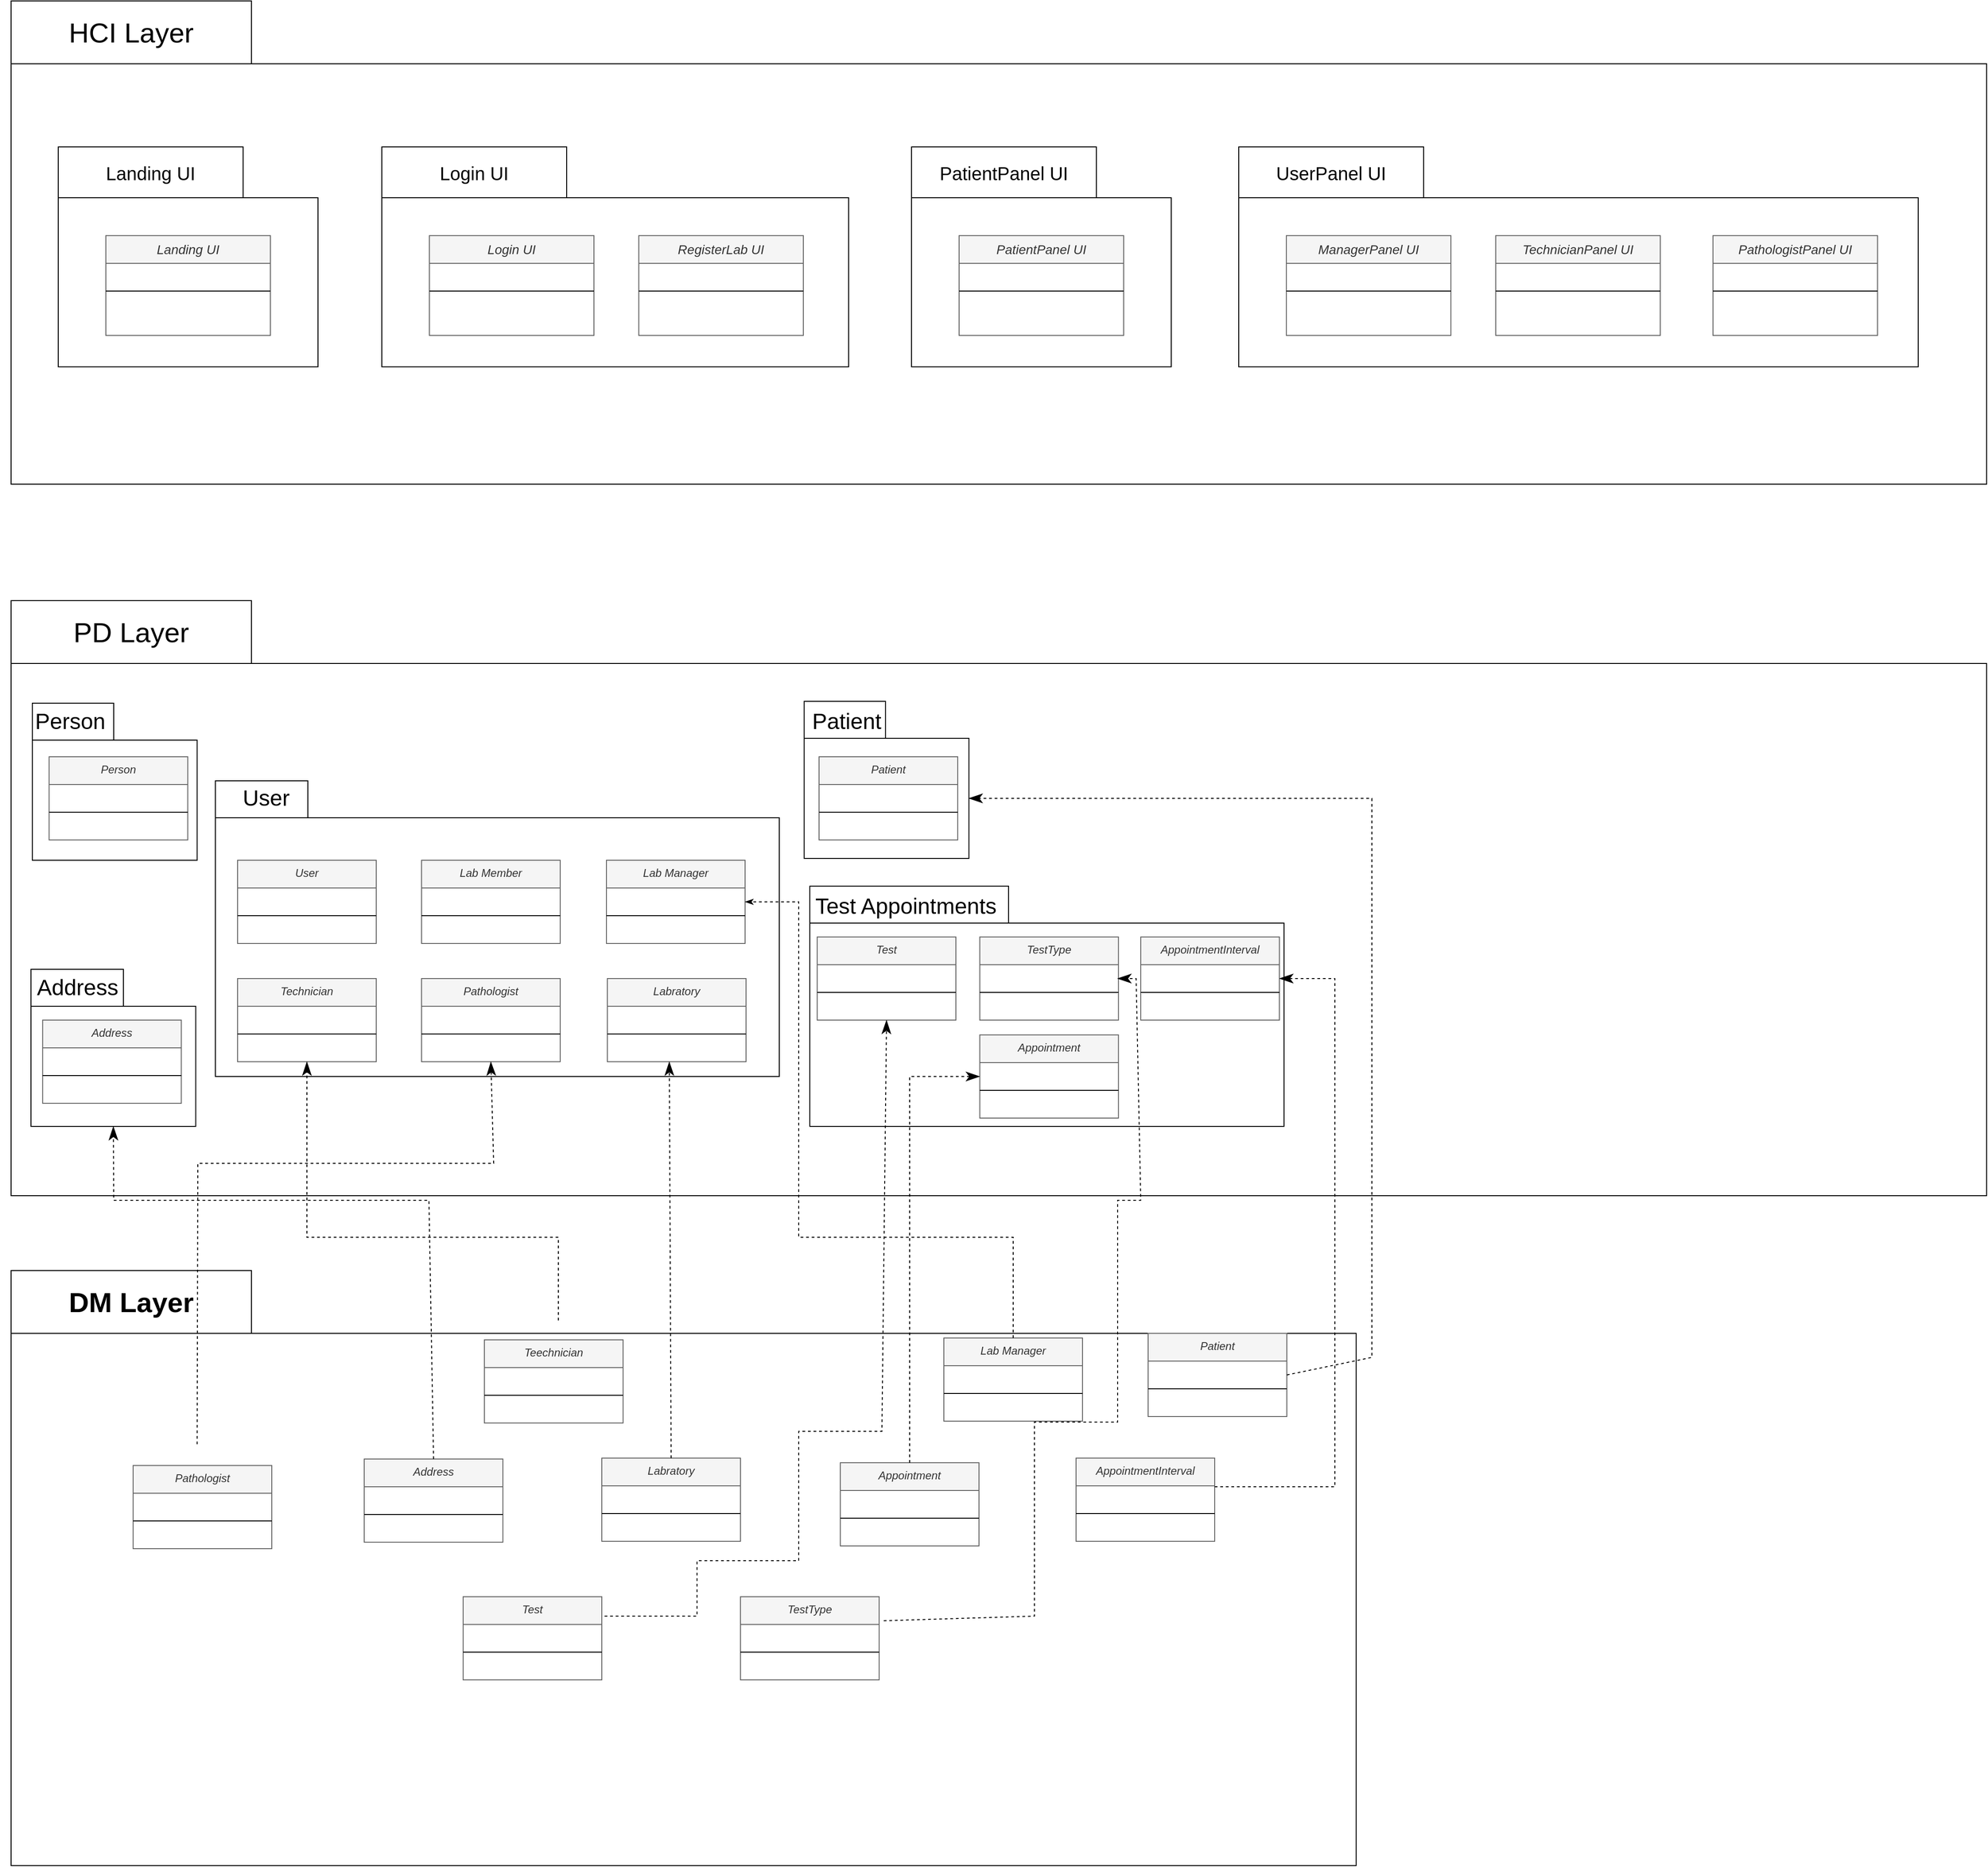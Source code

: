 <mxfile version="23.0.2" type="github">
  <diagram name="Page-1" id="wIH9s7T8dGh4hBO_BiHP">
    <mxGraphModel dx="2628" dy="1662" grid="0" gridSize="10" guides="1" tooltips="1" connect="1" arrows="1" fold="1" page="1" pageScale="1" pageWidth="2400" pageHeight="2200" math="0" shadow="0">
      <root>
        <mxCell id="0" />
        <mxCell id="1" parent="0" />
        <mxCell id="MHrxUZ-h8h2R6Ow2J2WO-4" value="&lt;font style=&quot;font-size: 30px;&quot;&gt;DM Layer&lt;/font&gt;" style="shape=folder;fontStyle=1;tabWidth=260;tabHeight=68;tabPosition=left;html=1;boundedLbl=1;labelInHeader=1;container=1;collapsible=0;recursiveResize=0;whiteSpace=wrap;" vertex="1" parent="1">
          <mxGeometry x="123" y="1447" width="1455" height="644" as="geometry" />
        </mxCell>
        <mxCell id="MHrxUZ-h8h2R6Ow2J2WO-3" value="&lt;font style=&quot;font-size: 30px; font-weight: normal;&quot;&gt;PD Layer&lt;/font&gt;" style="shape=folder;fontStyle=1;tabWidth=260;tabHeight=68;tabPosition=left;html=1;boundedLbl=1;labelInHeader=1;container=1;collapsible=0;recursiveResize=0;whiteSpace=wrap;" vertex="1" parent="1">
          <mxGeometry x="123" y="722" width="2137" height="644" as="geometry" />
        </mxCell>
        <mxCell id="2YeHAk7Tlapeh5h1iNWm-15" value="Teechnician" style="swimlane;fontStyle=2;align=center;verticalAlign=top;childLayout=stackLayout;horizontal=1;startSize=30;horizontalStack=0;resizeParent=1;resizeLast=0;collapsible=1;marginBottom=0;rounded=0;shadow=0;strokeWidth=1;fillColor=#f5f5f5;fontColor=#333333;strokeColor=#666666;" parent="1" vertex="1">
          <mxGeometry x="635" y="1522" width="150" height="90" as="geometry">
            <mxRectangle x="230" y="140" width="160" height="26" as="alternateBounds" />
          </mxGeometry>
        </mxCell>
        <mxCell id="2YeHAk7Tlapeh5h1iNWm-16" value="" style="line;html=1;strokeWidth=1;align=left;verticalAlign=middle;spacingTop=-1;spacingLeft=3;spacingRight=3;rotatable=0;labelPosition=right;points=[];portConstraint=eastwest;" parent="2YeHAk7Tlapeh5h1iNWm-15" vertex="1">
          <mxGeometry y="30" width="150" height="60" as="geometry" />
        </mxCell>
        <mxCell id="2YeHAk7Tlapeh5h1iNWm-19" value="Lab Manager" style="swimlane;fontStyle=2;align=center;verticalAlign=top;childLayout=stackLayout;horizontal=1;startSize=30;horizontalStack=0;resizeParent=1;resizeLast=0;collapsible=1;marginBottom=0;rounded=0;shadow=0;strokeWidth=1;fillColor=#f5f5f5;fontColor=#333333;strokeColor=#666666;" parent="1" vertex="1">
          <mxGeometry x="1132" y="1520" width="150" height="90" as="geometry">
            <mxRectangle x="230" y="140" width="160" height="26" as="alternateBounds" />
          </mxGeometry>
        </mxCell>
        <mxCell id="2YeHAk7Tlapeh5h1iNWm-20" value="" style="line;html=1;strokeWidth=1;align=left;verticalAlign=middle;spacingTop=-1;spacingLeft=3;spacingRight=3;rotatable=0;labelPosition=right;points=[];portConstraint=eastwest;" parent="2YeHAk7Tlapeh5h1iNWm-19" vertex="1">
          <mxGeometry y="30" width="150" height="60" as="geometry" />
        </mxCell>
        <mxCell id="2YeHAk7Tlapeh5h1iNWm-21" value="Patient" style="swimlane;fontStyle=2;align=center;verticalAlign=top;childLayout=stackLayout;horizontal=1;startSize=30;horizontalStack=0;resizeParent=1;resizeLast=0;collapsible=1;marginBottom=0;rounded=0;shadow=0;strokeWidth=1;fillColor=#f5f5f5;fontColor=#333333;strokeColor=#666666;" parent="1" vertex="1">
          <mxGeometry x="1353" y="1515" width="150" height="90" as="geometry">
            <mxRectangle x="230" y="140" width="160" height="26" as="alternateBounds" />
          </mxGeometry>
        </mxCell>
        <mxCell id="2YeHAk7Tlapeh5h1iNWm-22" value="" style="line;html=1;strokeWidth=1;align=left;verticalAlign=middle;spacingTop=-1;spacingLeft=3;spacingRight=3;rotatable=0;labelPosition=right;points=[];portConstraint=eastwest;" parent="2YeHAk7Tlapeh5h1iNWm-21" vertex="1">
          <mxGeometry y="30" width="150" height="60" as="geometry" />
        </mxCell>
        <mxCell id="2YeHAk7Tlapeh5h1iNWm-23" value="Pathologist" style="swimlane;fontStyle=2;align=center;verticalAlign=top;childLayout=stackLayout;horizontal=1;startSize=30;horizontalStack=0;resizeParent=1;resizeLast=0;collapsible=1;marginBottom=0;rounded=0;shadow=0;strokeWidth=1;fillColor=#f5f5f5;fontColor=#333333;strokeColor=#666666;" parent="1" vertex="1">
          <mxGeometry x="255" y="1658" width="150" height="90" as="geometry">
            <mxRectangle x="230" y="140" width="160" height="26" as="alternateBounds" />
          </mxGeometry>
        </mxCell>
        <mxCell id="2YeHAk7Tlapeh5h1iNWm-24" value="" style="line;html=1;strokeWidth=1;align=left;verticalAlign=middle;spacingTop=-1;spacingLeft=3;spacingRight=3;rotatable=0;labelPosition=right;points=[];portConstraint=eastwest;" parent="2YeHAk7Tlapeh5h1iNWm-23" vertex="1">
          <mxGeometry y="30" width="150" height="60" as="geometry" />
        </mxCell>
        <mxCell id="2YeHAk7Tlapeh5h1iNWm-25" value="Address" style="swimlane;fontStyle=2;align=center;verticalAlign=top;childLayout=stackLayout;horizontal=1;startSize=30;horizontalStack=0;resizeParent=1;resizeLast=0;collapsible=1;marginBottom=0;rounded=0;shadow=0;strokeWidth=1;fillColor=#f5f5f5;fontColor=#333333;strokeColor=#666666;" parent="1" vertex="1">
          <mxGeometry x="505" y="1651" width="150" height="90" as="geometry">
            <mxRectangle x="230" y="140" width="160" height="26" as="alternateBounds" />
          </mxGeometry>
        </mxCell>
        <mxCell id="2YeHAk7Tlapeh5h1iNWm-26" value="" style="line;html=1;strokeWidth=1;align=left;verticalAlign=middle;spacingTop=-1;spacingLeft=3;spacingRight=3;rotatable=0;labelPosition=right;points=[];portConstraint=eastwest;" parent="2YeHAk7Tlapeh5h1iNWm-25" vertex="1">
          <mxGeometry y="30" width="150" height="60" as="geometry" />
        </mxCell>
        <mxCell id="2YeHAk7Tlapeh5h1iNWm-29" value="Labratory" style="swimlane;fontStyle=2;align=center;verticalAlign=top;childLayout=stackLayout;horizontal=1;startSize=30;horizontalStack=0;resizeParent=1;resizeLast=0;collapsible=1;marginBottom=0;rounded=0;shadow=0;strokeWidth=1;fillColor=#f5f5f5;fontColor=#333333;strokeColor=#666666;" parent="1" vertex="1">
          <mxGeometry x="762" y="1650" width="150" height="90" as="geometry">
            <mxRectangle x="230" y="140" width="160" height="26" as="alternateBounds" />
          </mxGeometry>
        </mxCell>
        <mxCell id="2YeHAk7Tlapeh5h1iNWm-30" value="" style="line;html=1;strokeWidth=1;align=left;verticalAlign=middle;spacingTop=-1;spacingLeft=3;spacingRight=3;rotatable=0;labelPosition=right;points=[];portConstraint=eastwest;" parent="2YeHAk7Tlapeh5h1iNWm-29" vertex="1">
          <mxGeometry y="30" width="150" height="60" as="geometry" />
        </mxCell>
        <mxCell id="2YeHAk7Tlapeh5h1iNWm-31" value="Appointment" style="swimlane;fontStyle=2;align=center;verticalAlign=top;childLayout=stackLayout;horizontal=1;startSize=30;horizontalStack=0;resizeParent=1;resizeLast=0;collapsible=1;marginBottom=0;rounded=0;shadow=0;strokeWidth=1;fillColor=#f5f5f5;fontColor=#333333;strokeColor=#666666;" parent="1" vertex="1">
          <mxGeometry x="1020" y="1655" width="150" height="90" as="geometry">
            <mxRectangle x="230" y="140" width="160" height="26" as="alternateBounds" />
          </mxGeometry>
        </mxCell>
        <mxCell id="2YeHAk7Tlapeh5h1iNWm-32" value="" style="line;html=1;strokeWidth=1;align=left;verticalAlign=middle;spacingTop=-1;spacingLeft=3;spacingRight=3;rotatable=0;labelPosition=right;points=[];portConstraint=eastwest;" parent="2YeHAk7Tlapeh5h1iNWm-31" vertex="1">
          <mxGeometry y="30" width="150" height="60" as="geometry" />
        </mxCell>
        <mxCell id="2YeHAk7Tlapeh5h1iNWm-35" value="Test" style="swimlane;fontStyle=2;align=center;verticalAlign=top;childLayout=stackLayout;horizontal=1;startSize=30;horizontalStack=0;resizeParent=1;resizeLast=0;collapsible=1;marginBottom=0;rounded=0;shadow=0;strokeWidth=1;fillColor=#f5f5f5;fontColor=#333333;strokeColor=#666666;" parent="1" vertex="1">
          <mxGeometry x="612" y="1800" width="150" height="90" as="geometry">
            <mxRectangle x="230" y="140" width="160" height="26" as="alternateBounds" />
          </mxGeometry>
        </mxCell>
        <mxCell id="2YeHAk7Tlapeh5h1iNWm-36" value="" style="line;html=1;strokeWidth=1;align=left;verticalAlign=middle;spacingTop=-1;spacingLeft=3;spacingRight=3;rotatable=0;labelPosition=right;points=[];portConstraint=eastwest;" parent="2YeHAk7Tlapeh5h1iNWm-35" vertex="1">
          <mxGeometry y="30" width="150" height="60" as="geometry" />
        </mxCell>
        <mxCell id="2YeHAk7Tlapeh5h1iNWm-37" value="TestType" style="swimlane;fontStyle=2;align=center;verticalAlign=top;childLayout=stackLayout;horizontal=1;startSize=30;horizontalStack=0;resizeParent=1;resizeLast=0;collapsible=1;marginBottom=0;rounded=0;shadow=0;strokeWidth=1;fillColor=#f5f5f5;fontColor=#333333;strokeColor=#666666;" parent="1" vertex="1">
          <mxGeometry x="912" y="1800" width="150" height="90" as="geometry">
            <mxRectangle x="230" y="140" width="160" height="26" as="alternateBounds" />
          </mxGeometry>
        </mxCell>
        <mxCell id="2YeHAk7Tlapeh5h1iNWm-38" value="" style="line;html=1;strokeWidth=1;align=left;verticalAlign=middle;spacingTop=-1;spacingLeft=3;spacingRight=3;rotatable=0;labelPosition=right;points=[];portConstraint=eastwest;" parent="2YeHAk7Tlapeh5h1iNWm-37" vertex="1">
          <mxGeometry y="30" width="150" height="60" as="geometry" />
        </mxCell>
        <mxCell id="2YeHAk7Tlapeh5h1iNWm-41" value="AppointmentInterval" style="swimlane;fontStyle=2;align=center;verticalAlign=top;childLayout=stackLayout;horizontal=1;startSize=30;horizontalStack=0;resizeParent=1;resizeLast=0;collapsible=1;marginBottom=0;rounded=0;shadow=0;strokeWidth=1;fillColor=#f5f5f5;fontColor=#333333;strokeColor=#666666;" parent="1" vertex="1">
          <mxGeometry x="1275" y="1650" width="150" height="90" as="geometry">
            <mxRectangle x="230" y="140" width="160" height="26" as="alternateBounds" />
          </mxGeometry>
        </mxCell>
        <mxCell id="2YeHAk7Tlapeh5h1iNWm-42" value="" style="line;html=1;strokeWidth=1;align=left;verticalAlign=middle;spacingTop=-1;spacingLeft=3;spacingRight=3;rotatable=0;labelPosition=right;points=[];portConstraint=eastwest;" parent="2YeHAk7Tlapeh5h1iNWm-41" vertex="1">
          <mxGeometry y="30" width="150" height="60" as="geometry" />
        </mxCell>
        <mxCell id="2YeHAk7Tlapeh5h1iNWm-101" value="" style="shape=folder;fontStyle=1;spacingTop=10;tabWidth=88;tabHeight=40;tabPosition=left;html=1;whiteSpace=wrap;hachureGap=4;fontFamily=Helvetica;fontSize=20;" parent="1" vertex="1">
          <mxGeometry x="146" y="833" width="178.25" height="170" as="geometry" />
        </mxCell>
        <mxCell id="2YeHAk7Tlapeh5h1iNWm-102" value="&lt;font style=&quot;font-size: 24px;&quot;&gt;Person&lt;/font&gt;" style="text;html=1;strokeColor=none;fillColor=none;align=center;verticalAlign=middle;whiteSpace=wrap;rounded=0;" parent="1" vertex="1">
          <mxGeometry x="111" y="833" width="152" height="40" as="geometry" />
        </mxCell>
        <mxCell id="2YeHAk7Tlapeh5h1iNWm-103" value="Person" style="swimlane;fontStyle=2;align=center;verticalAlign=top;childLayout=stackLayout;horizontal=1;startSize=30;horizontalStack=0;resizeParent=1;resizeLast=0;collapsible=1;marginBottom=0;rounded=0;shadow=0;strokeWidth=1;fillColor=#f5f5f5;fontColor=#333333;strokeColor=#666666;" parent="1" vertex="1">
          <mxGeometry x="164.12" y="891" width="150" height="90" as="geometry">
            <mxRectangle x="230" y="140" width="160" height="26" as="alternateBounds" />
          </mxGeometry>
        </mxCell>
        <mxCell id="2YeHAk7Tlapeh5h1iNWm-104" value="" style="line;html=1;strokeWidth=1;align=left;verticalAlign=middle;spacingTop=-1;spacingLeft=3;spacingRight=3;rotatable=0;labelPosition=right;points=[];portConstraint=eastwest;" parent="2YeHAk7Tlapeh5h1iNWm-103" vertex="1">
          <mxGeometry y="30" width="150" height="60" as="geometry" />
        </mxCell>
        <mxCell id="2YeHAk7Tlapeh5h1iNWm-112" value="" style="shape=folder;fontStyle=1;spacingTop=10;tabWidth=100;tabHeight=40;tabPosition=left;html=1;whiteSpace=wrap;hachureGap=4;fontFamily=Helvetica;fontSize=20;" parent="1" vertex="1">
          <mxGeometry x="144.5" y="1121" width="178.25" height="170" as="geometry" />
        </mxCell>
        <mxCell id="2YeHAk7Tlapeh5h1iNWm-113" value="&lt;font style=&quot;font-size: 24px;&quot;&gt;Address&lt;/font&gt;" style="text;html=1;strokeColor=none;fillColor=none;align=center;verticalAlign=middle;whiteSpace=wrap;rounded=0;" parent="1" vertex="1">
          <mxGeometry x="119" y="1121" width="152" height="40" as="geometry" />
        </mxCell>
        <mxCell id="2YeHAk7Tlapeh5h1iNWm-114" value="Address" style="swimlane;fontStyle=2;align=center;verticalAlign=top;childLayout=stackLayout;horizontal=1;startSize=30;horizontalStack=0;resizeParent=1;resizeLast=0;collapsible=1;marginBottom=0;rounded=0;shadow=0;strokeWidth=1;fillColor=#f5f5f5;fontColor=#333333;strokeColor=#666666;" parent="1" vertex="1">
          <mxGeometry x="157.13" y="1176" width="150" height="90" as="geometry">
            <mxRectangle x="230" y="140" width="160" height="26" as="alternateBounds" />
          </mxGeometry>
        </mxCell>
        <mxCell id="2YeHAk7Tlapeh5h1iNWm-115" value="" style="line;html=1;strokeWidth=1;align=left;verticalAlign=middle;spacingTop=-1;spacingLeft=3;spacingRight=3;rotatable=0;labelPosition=right;points=[];portConstraint=eastwest;" parent="2YeHAk7Tlapeh5h1iNWm-114" vertex="1">
          <mxGeometry y="30" width="150" height="60" as="geometry" />
        </mxCell>
        <mxCell id="2YeHAk7Tlapeh5h1iNWm-116" value="" style="shape=folder;fontStyle=1;spacingTop=10;tabWidth=100;tabHeight=40;tabPosition=left;html=1;whiteSpace=wrap;hachureGap=4;fontFamily=Helvetica;fontSize=20;" parent="1" vertex="1">
          <mxGeometry x="344" y="917" width="610" height="320" as="geometry" />
        </mxCell>
        <mxCell id="2YeHAk7Tlapeh5h1iNWm-117" value="User" style="swimlane;fontStyle=2;align=center;verticalAlign=top;childLayout=stackLayout;horizontal=1;startSize=30;horizontalStack=0;resizeParent=1;resizeLast=0;collapsible=1;marginBottom=0;rounded=0;shadow=0;strokeWidth=1;fillColor=#f5f5f5;fontColor=#333333;strokeColor=#666666;" parent="1" vertex="1">
          <mxGeometry x="368" y="1003" width="150" height="90" as="geometry">
            <mxRectangle x="230" y="140" width="160" height="26" as="alternateBounds" />
          </mxGeometry>
        </mxCell>
        <mxCell id="2YeHAk7Tlapeh5h1iNWm-118" value="" style="line;html=1;strokeWidth=1;align=left;verticalAlign=middle;spacingTop=-1;spacingLeft=3;spacingRight=3;rotatable=0;labelPosition=right;points=[];portConstraint=eastwest;" parent="2YeHAk7Tlapeh5h1iNWm-117" vertex="1">
          <mxGeometry y="30" width="150" height="60" as="geometry" />
        </mxCell>
        <mxCell id="2YeHAk7Tlapeh5h1iNWm-119" value="Lab Member" style="swimlane;fontStyle=2;align=center;verticalAlign=top;childLayout=stackLayout;horizontal=1;startSize=30;horizontalStack=0;resizeParent=1;resizeLast=0;collapsible=1;marginBottom=0;rounded=0;shadow=0;strokeWidth=1;fillColor=#f5f5f5;fontColor=#333333;strokeColor=#666666;" parent="1" vertex="1">
          <mxGeometry x="567" y="1003" width="150" height="90" as="geometry">
            <mxRectangle x="230" y="140" width="160" height="26" as="alternateBounds" />
          </mxGeometry>
        </mxCell>
        <mxCell id="2YeHAk7Tlapeh5h1iNWm-120" value="" style="line;html=1;strokeWidth=1;align=left;verticalAlign=middle;spacingTop=-1;spacingLeft=3;spacingRight=3;rotatable=0;labelPosition=right;points=[];portConstraint=eastwest;" parent="2YeHAk7Tlapeh5h1iNWm-119" vertex="1">
          <mxGeometry y="30" width="150" height="60" as="geometry" />
        </mxCell>
        <mxCell id="2YeHAk7Tlapeh5h1iNWm-121" value="Lab Manager" style="swimlane;fontStyle=2;align=center;verticalAlign=top;childLayout=stackLayout;horizontal=1;startSize=30;horizontalStack=0;resizeParent=1;resizeLast=0;collapsible=1;marginBottom=0;rounded=0;shadow=0;strokeWidth=1;fillColor=#f5f5f5;fontColor=#333333;strokeColor=#666666;" parent="1" vertex="1">
          <mxGeometry x="767" y="1003" width="150" height="90" as="geometry">
            <mxRectangle x="230" y="140" width="160" height="26" as="alternateBounds" />
          </mxGeometry>
        </mxCell>
        <mxCell id="2YeHAk7Tlapeh5h1iNWm-122" value="" style="line;html=1;strokeWidth=1;align=left;verticalAlign=middle;spacingTop=-1;spacingLeft=3;spacingRight=3;rotatable=0;labelPosition=right;points=[];portConstraint=eastwest;" parent="2YeHAk7Tlapeh5h1iNWm-121" vertex="1">
          <mxGeometry y="30" width="150" height="60" as="geometry" />
        </mxCell>
        <mxCell id="2YeHAk7Tlapeh5h1iNWm-123" value="Technician" style="swimlane;fontStyle=2;align=center;verticalAlign=top;childLayout=stackLayout;horizontal=1;startSize=30;horizontalStack=0;resizeParent=1;resizeLast=0;collapsible=1;marginBottom=0;rounded=0;shadow=0;strokeWidth=1;fillColor=#f5f5f5;fontColor=#333333;strokeColor=#666666;" parent="1" vertex="1">
          <mxGeometry x="368" y="1131" width="150" height="90" as="geometry">
            <mxRectangle x="230" y="140" width="160" height="26" as="alternateBounds" />
          </mxGeometry>
        </mxCell>
        <mxCell id="2YeHAk7Tlapeh5h1iNWm-124" value="" style="line;html=1;strokeWidth=1;align=left;verticalAlign=middle;spacingTop=-1;spacingLeft=3;spacingRight=3;rotatable=0;labelPosition=right;points=[];portConstraint=eastwest;" parent="2YeHAk7Tlapeh5h1iNWm-123" vertex="1">
          <mxGeometry y="30" width="150" height="60" as="geometry" />
        </mxCell>
        <mxCell id="2YeHAk7Tlapeh5h1iNWm-125" value="Pathologist" style="swimlane;fontStyle=2;align=center;verticalAlign=top;childLayout=stackLayout;horizontal=1;startSize=30;horizontalStack=0;resizeParent=1;resizeLast=0;collapsible=1;marginBottom=0;rounded=0;shadow=0;strokeWidth=1;fillColor=#f5f5f5;fontColor=#333333;strokeColor=#666666;" parent="1" vertex="1">
          <mxGeometry x="567" y="1131" width="150" height="90" as="geometry">
            <mxRectangle x="230" y="140" width="160" height="26" as="alternateBounds" />
          </mxGeometry>
        </mxCell>
        <mxCell id="2YeHAk7Tlapeh5h1iNWm-126" value="" style="line;html=1;strokeWidth=1;align=left;verticalAlign=middle;spacingTop=-1;spacingLeft=3;spacingRight=3;rotatable=0;labelPosition=right;points=[];portConstraint=eastwest;" parent="2YeHAk7Tlapeh5h1iNWm-125" vertex="1">
          <mxGeometry y="30" width="150" height="60" as="geometry" />
        </mxCell>
        <mxCell id="2YeHAk7Tlapeh5h1iNWm-127" value="Labratory" style="swimlane;fontStyle=2;align=center;verticalAlign=top;childLayout=stackLayout;horizontal=1;startSize=30;horizontalStack=0;resizeParent=1;resizeLast=0;collapsible=1;marginBottom=0;rounded=0;shadow=0;strokeWidth=1;fillColor=#f5f5f5;fontColor=#333333;strokeColor=#666666;" parent="1" vertex="1">
          <mxGeometry x="768" y="1131" width="150" height="90" as="geometry">
            <mxRectangle x="230" y="140" width="160" height="26" as="alternateBounds" />
          </mxGeometry>
        </mxCell>
        <mxCell id="2YeHAk7Tlapeh5h1iNWm-128" value="" style="line;html=1;strokeWidth=1;align=left;verticalAlign=middle;spacingTop=-1;spacingLeft=3;spacingRight=3;rotatable=0;labelPosition=right;points=[];portConstraint=eastwest;" parent="2YeHAk7Tlapeh5h1iNWm-127" vertex="1">
          <mxGeometry y="30" width="150" height="60" as="geometry" />
        </mxCell>
        <mxCell id="2YeHAk7Tlapeh5h1iNWm-129" value="&lt;font style=&quot;font-size: 24px;&quot;&gt;User&lt;/font&gt;" style="text;html=1;strokeColor=none;fillColor=none;align=center;verticalAlign=middle;whiteSpace=wrap;rounded=0;" parent="1" vertex="1">
          <mxGeometry x="322.75" y="916" width="152" height="40" as="geometry" />
        </mxCell>
        <mxCell id="2YeHAk7Tlapeh5h1iNWm-131" value="" style="shape=folder;fontStyle=1;spacingTop=10;tabWidth=88;tabHeight=40;tabPosition=left;html=1;whiteSpace=wrap;hachureGap=4;fontFamily=Helvetica;fontSize=20;" parent="1" vertex="1">
          <mxGeometry x="980.88" y="831" width="178.25" height="170" as="geometry" />
        </mxCell>
        <mxCell id="2YeHAk7Tlapeh5h1iNWm-132" value="Patient" style="swimlane;fontStyle=2;align=center;verticalAlign=top;childLayout=stackLayout;horizontal=1;startSize=30;horizontalStack=0;resizeParent=1;resizeLast=0;collapsible=1;marginBottom=0;rounded=0;shadow=0;strokeWidth=1;fillColor=#f5f5f5;fontColor=#333333;strokeColor=#666666;" parent="1" vertex="1">
          <mxGeometry x="997.01" y="891" width="150" height="90" as="geometry">
            <mxRectangle x="230" y="140" width="160" height="26" as="alternateBounds" />
          </mxGeometry>
        </mxCell>
        <mxCell id="2YeHAk7Tlapeh5h1iNWm-133" value="" style="line;html=1;strokeWidth=1;align=left;verticalAlign=middle;spacingTop=-1;spacingLeft=3;spacingRight=3;rotatable=0;labelPosition=right;points=[];portConstraint=eastwest;" parent="2YeHAk7Tlapeh5h1iNWm-132" vertex="1">
          <mxGeometry y="30" width="150" height="60" as="geometry" />
        </mxCell>
        <mxCell id="2YeHAk7Tlapeh5h1iNWm-134" value="&lt;font style=&quot;font-size: 24px;&quot;&gt;Patient&lt;/font&gt;" style="text;html=1;strokeColor=none;fillColor=none;align=center;verticalAlign=middle;whiteSpace=wrap;rounded=0;" parent="1" vertex="1">
          <mxGeometry x="951" y="833" width="152" height="40" as="geometry" />
        </mxCell>
        <mxCell id="2YeHAk7Tlapeh5h1iNWm-135" value="" style="shape=folder;fontStyle=1;spacingTop=10;tabWidth=215;tabHeight=40;tabPosition=left;html=1;whiteSpace=wrap;hachureGap=4;fontFamily=Helvetica;fontSize=20;" parent="1" vertex="1">
          <mxGeometry x="987" y="1031" width="513" height="260" as="geometry" />
        </mxCell>
        <mxCell id="2YeHAk7Tlapeh5h1iNWm-145" value="&lt;font style=&quot;font-size: 24px;&quot;&gt;Test Appointments&lt;/font&gt;" style="text;html=1;strokeColor=none;fillColor=none;align=center;verticalAlign=middle;whiteSpace=wrap;rounded=0;" parent="1" vertex="1">
          <mxGeometry x="964" y="1033" width="254.13" height="40" as="geometry" />
        </mxCell>
        <mxCell id="2YeHAk7Tlapeh5h1iNWm-147" value="Test" style="swimlane;fontStyle=2;align=center;verticalAlign=top;childLayout=stackLayout;horizontal=1;startSize=30;horizontalStack=0;resizeParent=1;resizeLast=0;collapsible=1;marginBottom=0;rounded=0;shadow=0;strokeWidth=1;fillColor=#f5f5f5;fontColor=#333333;strokeColor=#666666;" parent="1" vertex="1">
          <mxGeometry x="995" y="1086" width="150" height="90" as="geometry">
            <mxRectangle x="230" y="140" width="160" height="26" as="alternateBounds" />
          </mxGeometry>
        </mxCell>
        <mxCell id="2YeHAk7Tlapeh5h1iNWm-148" value="" style="line;html=1;strokeWidth=1;align=left;verticalAlign=middle;spacingTop=-1;spacingLeft=3;spacingRight=3;rotatable=0;labelPosition=right;points=[];portConstraint=eastwest;" parent="2YeHAk7Tlapeh5h1iNWm-147" vertex="1">
          <mxGeometry y="30" width="150" height="60" as="geometry" />
        </mxCell>
        <mxCell id="2YeHAk7Tlapeh5h1iNWm-149" value="TestType" style="swimlane;fontStyle=2;align=center;verticalAlign=top;childLayout=stackLayout;horizontal=1;startSize=30;horizontalStack=0;resizeParent=1;resizeLast=0;collapsible=1;marginBottom=0;rounded=0;shadow=0;strokeWidth=1;fillColor=#f5f5f5;fontColor=#333333;strokeColor=#666666;" parent="1" vertex="1">
          <mxGeometry x="1170.87" y="1086" width="150" height="90" as="geometry">
            <mxRectangle x="230" y="140" width="160" height="26" as="alternateBounds" />
          </mxGeometry>
        </mxCell>
        <mxCell id="2YeHAk7Tlapeh5h1iNWm-150" value="" style="line;html=1;strokeWidth=1;align=left;verticalAlign=middle;spacingTop=-1;spacingLeft=3;spacingRight=3;rotatable=0;labelPosition=right;points=[];portConstraint=eastwest;" parent="2YeHAk7Tlapeh5h1iNWm-149" vertex="1">
          <mxGeometry y="30" width="150" height="60" as="geometry" />
        </mxCell>
        <mxCell id="2YeHAk7Tlapeh5h1iNWm-151" value="AppointmentInterval" style="swimlane;fontStyle=2;align=center;verticalAlign=top;childLayout=stackLayout;horizontal=1;startSize=30;horizontalStack=0;resizeParent=1;resizeLast=0;collapsible=1;marginBottom=0;rounded=0;shadow=0;strokeWidth=1;fillColor=#f5f5f5;fontColor=#333333;strokeColor=#666666;" parent="1" vertex="1">
          <mxGeometry x="1345" y="1086" width="150" height="90" as="geometry">
            <mxRectangle x="230" y="140" width="160" height="26" as="alternateBounds" />
          </mxGeometry>
        </mxCell>
        <mxCell id="2YeHAk7Tlapeh5h1iNWm-152" value="" style="line;html=1;strokeWidth=1;align=left;verticalAlign=middle;spacingTop=-1;spacingLeft=3;spacingRight=3;rotatable=0;labelPosition=right;points=[];portConstraint=eastwest;" parent="2YeHAk7Tlapeh5h1iNWm-151" vertex="1">
          <mxGeometry y="30" width="150" height="60" as="geometry" />
        </mxCell>
        <mxCell id="2YeHAk7Tlapeh5h1iNWm-168" value="Appointment" style="swimlane;fontStyle=2;align=center;verticalAlign=top;childLayout=stackLayout;horizontal=1;startSize=30;horizontalStack=0;resizeParent=1;resizeLast=0;collapsible=1;marginBottom=0;rounded=0;shadow=0;strokeWidth=1;fillColor=#f5f5f5;fontColor=#333333;strokeColor=#666666;" parent="1" vertex="1">
          <mxGeometry x="1170.87" y="1192" width="150" height="90" as="geometry">
            <mxRectangle x="230" y="140" width="160" height="26" as="alternateBounds" />
          </mxGeometry>
        </mxCell>
        <mxCell id="2YeHAk7Tlapeh5h1iNWm-169" value="" style="line;html=1;strokeWidth=1;align=left;verticalAlign=middle;spacingTop=-1;spacingLeft=3;spacingRight=3;rotatable=0;labelPosition=right;points=[];portConstraint=eastwest;" parent="2YeHAk7Tlapeh5h1iNWm-168" vertex="1">
          <mxGeometry y="30" width="150" height="60" as="geometry" />
        </mxCell>
        <mxCell id="2YeHAk7Tlapeh5h1iNWm-173" value="" style="endArrow=classicThin;dashed=1;endFill=1;endSize=12;html=1;rounded=0;entryX=0.5;entryY=1;entryDx=0;entryDy=0;" parent="1" target="2YeHAk7Tlapeh5h1iNWm-125" edge="1">
          <mxGeometry width="160" relative="1" as="geometry">
            <mxPoint x="324.25" y="1635" as="sourcePoint" />
            <mxPoint x="484.25" y="1635" as="targetPoint" />
            <Array as="points">
              <mxPoint x="325" y="1331" />
              <mxPoint x="645" y="1331" />
            </Array>
          </mxGeometry>
        </mxCell>
        <mxCell id="2YeHAk7Tlapeh5h1iNWm-175" value="" style="endArrow=classicThin;dashed=1;endFill=1;endSize=12;html=1;rounded=0;entryX=0.5;entryY=1;entryDx=0;entryDy=0;" parent="1" target="2YeHAk7Tlapeh5h1iNWm-123" edge="1">
          <mxGeometry width="160" relative="1" as="geometry">
            <mxPoint x="715" y="1501" as="sourcePoint" />
            <mxPoint x="685" y="1371" as="targetPoint" />
            <Array as="points">
              <mxPoint x="715" y="1411" />
              <mxPoint x="443" y="1411" />
            </Array>
          </mxGeometry>
        </mxCell>
        <mxCell id="2YeHAk7Tlapeh5h1iNWm-177" value="" style="endArrow=classicThin;dashed=1;endFill=1;endSize=12;html=1;rounded=0;exitX=0.5;exitY=0;exitDx=0;exitDy=0;" parent="1" source="2YeHAk7Tlapeh5h1iNWm-29" edge="1">
          <mxGeometry width="160" relative="1" as="geometry">
            <mxPoint x="475" y="1351" as="sourcePoint" />
            <mxPoint x="835" y="1221" as="targetPoint" />
          </mxGeometry>
        </mxCell>
        <mxCell id="2YeHAk7Tlapeh5h1iNWm-178" value="" style="endArrow=classicThin;dashed=1;endFill=1;endSize=12;html=1;rounded=0;exitX=0.5;exitY=0;exitDx=0;exitDy=0;entryX=0.5;entryY=1;entryDx=0;entryDy=0;entryPerimeter=0;" parent="1" source="2YeHAk7Tlapeh5h1iNWm-25" target="2YeHAk7Tlapeh5h1iNWm-112" edge="1">
          <mxGeometry width="160" relative="1" as="geometry">
            <mxPoint x="475" y="1351" as="sourcePoint" />
            <mxPoint x="635" y="1351" as="targetPoint" />
            <Array as="points">
              <mxPoint x="575" y="1371" />
              <mxPoint x="234" y="1371" />
            </Array>
          </mxGeometry>
        </mxCell>
        <mxCell id="2YeHAk7Tlapeh5h1iNWm-181" value="" style="endArrow=classicThin;dashed=1;endFill=1;html=1;rounded=0;entryX=1;entryY=0.5;entryDx=0;entryDy=0;exitX=0.5;exitY=0;exitDx=0;exitDy=0;" parent="1" source="2YeHAk7Tlapeh5h1iNWm-19" target="2YeHAk7Tlapeh5h1iNWm-121" edge="1">
          <mxGeometry width="160" relative="1" as="geometry">
            <mxPoint x="775" y="1261" as="sourcePoint" />
            <mxPoint x="935" y="1261" as="targetPoint" />
            <Array as="points">
              <mxPoint x="1207" y="1411" />
              <mxPoint x="975" y="1411" />
              <mxPoint x="975" y="1048" />
            </Array>
          </mxGeometry>
        </mxCell>
        <mxCell id="2YeHAk7Tlapeh5h1iNWm-185" value="" style="endArrow=classicThin;dashed=1;endFill=1;endSize=12;html=1;rounded=0;entryX=0;entryY=0.5;entryDx=0;entryDy=0;exitX=0.5;exitY=0;exitDx=0;exitDy=0;" parent="1" source="2YeHAk7Tlapeh5h1iNWm-31" target="2YeHAk7Tlapeh5h1iNWm-168" edge="1">
          <mxGeometry width="160" relative="1" as="geometry">
            <mxPoint x="925" y="1361" as="sourcePoint" />
            <mxPoint x="1085" y="1361" as="targetPoint" />
            <Array as="points">
              <mxPoint x="1095" y="1237" />
            </Array>
          </mxGeometry>
        </mxCell>
        <mxCell id="2YeHAk7Tlapeh5h1iNWm-187" value="" style="endArrow=classicThin;dashed=1;endFill=1;endSize=12;html=1;rounded=0;entryX=1;entryY=0.5;entryDx=0;entryDy=0;" parent="1" target="2YeHAk7Tlapeh5h1iNWm-151" edge="1">
          <mxGeometry width="160" relative="1" as="geometry">
            <mxPoint x="1425" y="1681" as="sourcePoint" />
            <mxPoint x="1085" y="1351" as="targetPoint" />
            <Array as="points">
              <mxPoint x="1555" y="1681" />
              <mxPoint x="1555" y="1131" />
            </Array>
          </mxGeometry>
        </mxCell>
        <mxCell id="2YeHAk7Tlapeh5h1iNWm-190" value="" style="endArrow=classicThin;dashed=1;endFill=1;endSize=12;html=1;rounded=0;exitX=1;exitY=0.5;exitDx=0;exitDy=0;" parent="1" source="2YeHAk7Tlapeh5h1iNWm-21" edge="1">
          <mxGeometry width="160" relative="1" as="geometry">
            <mxPoint x="1315" y="1151" as="sourcePoint" />
            <mxPoint x="1159" y="936" as="targetPoint" />
            <Array as="points">
              <mxPoint x="1595" y="1541" />
              <mxPoint x="1595" y="936" />
            </Array>
          </mxGeometry>
        </mxCell>
        <mxCell id="2YeHAk7Tlapeh5h1iNWm-191" value="" style="endArrow=classicThin;dashed=1;endFill=1;endSize=12;html=1;rounded=0;entryX=0.5;entryY=1;entryDx=0;entryDy=0;" parent="1" target="2YeHAk7Tlapeh5h1iNWm-147" edge="1">
          <mxGeometry width="160" relative="1" as="geometry">
            <mxPoint x="765" y="1821" as="sourcePoint" />
            <mxPoint x="1005" y="1461" as="targetPoint" />
            <Array as="points">
              <mxPoint x="865" y="1821" />
              <mxPoint x="865" y="1761" />
              <mxPoint x="975" y="1761" />
              <mxPoint x="975" y="1621" />
              <mxPoint x="1065" y="1621" />
            </Array>
          </mxGeometry>
        </mxCell>
        <mxCell id="2YeHAk7Tlapeh5h1iNWm-192" value="" style="endArrow=classicThin;dashed=1;endFill=1;endSize=12;html=1;rounded=0;exitX=1;exitY=0.5;exitDx=0;exitDy=0;entryX=1;entryY=0.5;entryDx=0;entryDy=0;" parent="1" edge="1">
          <mxGeometry width="160" relative="1" as="geometry">
            <mxPoint x="1067" y="1826" as="sourcePoint" />
            <mxPoint x="1319.87" y="1131" as="targetPoint" />
            <Array as="points">
              <mxPoint x="1230" y="1821" />
              <mxPoint x="1230" y="1611" />
              <mxPoint x="1320" y="1611" />
              <mxPoint x="1320" y="1371" />
              <mxPoint x="1345" y="1371" />
              <mxPoint x="1340" y="1131" />
            </Array>
          </mxGeometry>
        </mxCell>
        <mxCell id="MHrxUZ-h8h2R6Ow2J2WO-1" value="&lt;font style=&quot;font-size: 30px; font-weight: normal;&quot;&gt;HCI Layer&lt;/font&gt;" style="shape=folder;fontStyle=1;tabWidth=260;tabHeight=68;tabPosition=left;html=1;boundedLbl=1;labelInHeader=1;container=1;collapsible=0;recursiveResize=0;whiteSpace=wrap;" vertex="1" parent="1">
          <mxGeometry x="123" y="73" width="2137" height="523" as="geometry" />
        </mxCell>
        <mxCell id="MHrxUZ-h8h2R6Ow2J2WO-7" value="&lt;font style=&quot;font-size: 20px; font-weight: normal;&quot;&gt;Login UI&lt;/font&gt;" style="shape=folder;fontStyle=1;tabWidth=200;tabHeight=55;tabPosition=left;html=1;boundedLbl=1;labelInHeader=1;container=1;collapsible=0;recursiveResize=0;whiteSpace=wrap;" vertex="1" parent="MHrxUZ-h8h2R6Ow2J2WO-1">
          <mxGeometry x="401" y="158" width="505" height="238" as="geometry" />
        </mxCell>
        <mxCell id="MHrxUZ-h8h2R6Ow2J2WO-8" value="Login UI" style="swimlane;fontStyle=2;align=center;verticalAlign=top;childLayout=stackLayout;horizontal=1;startSize=30;horizontalStack=0;resizeParent=1;resizeLast=0;collapsible=1;marginBottom=0;rounded=0;shadow=0;strokeWidth=1;fillColor=#f5f5f5;fontColor=#333333;strokeColor=#666666;fontSize=14;" vertex="1" parent="MHrxUZ-h8h2R6Ow2J2WO-7">
          <mxGeometry x="51.5" y="96" width="178" height="108" as="geometry">
            <mxRectangle x="230" y="140" width="160" height="26" as="alternateBounds" />
          </mxGeometry>
        </mxCell>
        <mxCell id="MHrxUZ-h8h2R6Ow2J2WO-9" value="" style="line;html=1;strokeWidth=1;align=left;verticalAlign=middle;spacingTop=-1;spacingLeft=3;spacingRight=3;rotatable=0;labelPosition=right;points=[];portConstraint=eastwest;" vertex="1" parent="MHrxUZ-h8h2R6Ow2J2WO-8">
          <mxGeometry y="30" width="178" height="60" as="geometry" />
        </mxCell>
        <mxCell id="MHrxUZ-h8h2R6Ow2J2WO-16" value="RegisterLab UI" style="swimlane;fontStyle=2;align=center;verticalAlign=top;childLayout=stackLayout;horizontal=1;startSize=30;horizontalStack=0;resizeParent=1;resizeLast=0;collapsible=1;marginBottom=0;rounded=0;shadow=0;strokeWidth=1;fillColor=#f5f5f5;fontColor=#333333;strokeColor=#666666;fontSize=14;" vertex="1" parent="MHrxUZ-h8h2R6Ow2J2WO-7">
          <mxGeometry x="278" y="96" width="178" height="108" as="geometry">
            <mxRectangle x="230" y="140" width="160" height="26" as="alternateBounds" />
          </mxGeometry>
        </mxCell>
        <mxCell id="MHrxUZ-h8h2R6Ow2J2WO-17" value="" style="line;html=1;strokeWidth=1;align=left;verticalAlign=middle;spacingTop=-1;spacingLeft=3;spacingRight=3;rotatable=0;labelPosition=right;points=[];portConstraint=eastwest;" vertex="1" parent="MHrxUZ-h8h2R6Ow2J2WO-16">
          <mxGeometry y="30" width="178" height="60" as="geometry" />
        </mxCell>
        <mxCell id="MHrxUZ-h8h2R6Ow2J2WO-10" value="&lt;font style=&quot;font-size: 20px; font-weight: normal;&quot;&gt;PatientPanel UI&lt;/font&gt;" style="shape=folder;fontStyle=1;tabWidth=200;tabHeight=55;tabPosition=left;html=1;boundedLbl=1;labelInHeader=1;container=1;collapsible=0;recursiveResize=0;whiteSpace=wrap;" vertex="1" parent="MHrxUZ-h8h2R6Ow2J2WO-1">
          <mxGeometry x="974" y="158" width="281" height="238" as="geometry" />
        </mxCell>
        <mxCell id="MHrxUZ-h8h2R6Ow2J2WO-11" value="PatientPanel UI" style="swimlane;fontStyle=2;align=center;verticalAlign=top;childLayout=stackLayout;horizontal=1;startSize=30;horizontalStack=0;resizeParent=1;resizeLast=0;collapsible=1;marginBottom=0;rounded=0;shadow=0;strokeWidth=1;fillColor=#f5f5f5;fontColor=#333333;strokeColor=#666666;fontSize=14;" vertex="1" parent="MHrxUZ-h8h2R6Ow2J2WO-10">
          <mxGeometry x="51.5" y="96" width="178" height="108" as="geometry">
            <mxRectangle x="230" y="140" width="160" height="26" as="alternateBounds" />
          </mxGeometry>
        </mxCell>
        <mxCell id="MHrxUZ-h8h2R6Ow2J2WO-12" value="" style="line;html=1;strokeWidth=1;align=left;verticalAlign=middle;spacingTop=-1;spacingLeft=3;spacingRight=3;rotatable=0;labelPosition=right;points=[];portConstraint=eastwest;" vertex="1" parent="MHrxUZ-h8h2R6Ow2J2WO-11">
          <mxGeometry y="30" width="178" height="60" as="geometry" />
        </mxCell>
        <mxCell id="MHrxUZ-h8h2R6Ow2J2WO-13" value="&lt;font style=&quot;font-size: 20px; font-weight: normal;&quot;&gt;Landing UI&lt;/font&gt;" style="shape=folder;fontStyle=1;tabWidth=200;tabHeight=55;tabPosition=left;html=1;boundedLbl=1;labelInHeader=1;container=1;collapsible=0;recursiveResize=0;whiteSpace=wrap;" vertex="1" parent="MHrxUZ-h8h2R6Ow2J2WO-1">
          <mxGeometry x="51" y="158" width="281" height="238" as="geometry" />
        </mxCell>
        <mxCell id="MHrxUZ-h8h2R6Ow2J2WO-14" value="Landing UI" style="swimlane;fontStyle=2;align=center;verticalAlign=top;childLayout=stackLayout;horizontal=1;startSize=30;horizontalStack=0;resizeParent=1;resizeLast=0;collapsible=1;marginBottom=0;rounded=0;shadow=0;strokeWidth=1;fillColor=#f5f5f5;fontColor=#333333;strokeColor=#666666;fontSize=14;" vertex="1" parent="MHrxUZ-h8h2R6Ow2J2WO-13">
          <mxGeometry x="51.5" y="96" width="178" height="108" as="geometry">
            <mxRectangle x="230" y="140" width="160" height="26" as="alternateBounds" />
          </mxGeometry>
        </mxCell>
        <mxCell id="MHrxUZ-h8h2R6Ow2J2WO-15" value="" style="line;html=1;strokeWidth=1;align=left;verticalAlign=middle;spacingTop=-1;spacingLeft=3;spacingRight=3;rotatable=0;labelPosition=right;points=[];portConstraint=eastwest;" vertex="1" parent="MHrxUZ-h8h2R6Ow2J2WO-14">
          <mxGeometry y="30" width="178" height="60" as="geometry" />
        </mxCell>
        <mxCell id="MHrxUZ-h8h2R6Ow2J2WO-18" value="&lt;font style=&quot;font-size: 20px; font-weight: normal;&quot;&gt;UserPanel UI&lt;/font&gt;" style="shape=folder;fontStyle=1;tabWidth=200;tabHeight=55;tabPosition=left;html=1;boundedLbl=1;labelInHeader=1;container=1;collapsible=0;recursiveResize=0;whiteSpace=wrap;" vertex="1" parent="1">
          <mxGeometry x="1451" y="231" width="735" height="238" as="geometry" />
        </mxCell>
        <mxCell id="MHrxUZ-h8h2R6Ow2J2WO-19" value="ManagerPanel UI" style="swimlane;fontStyle=2;align=center;verticalAlign=top;childLayout=stackLayout;horizontal=1;startSize=30;horizontalStack=0;resizeParent=1;resizeLast=0;collapsible=1;marginBottom=0;rounded=0;shadow=0;strokeWidth=1;fillColor=#f5f5f5;fontColor=#333333;strokeColor=#666666;fontSize=14;" vertex="1" parent="MHrxUZ-h8h2R6Ow2J2WO-18">
          <mxGeometry x="51.5" y="96" width="178" height="108" as="geometry">
            <mxRectangle x="230" y="140" width="160" height="26" as="alternateBounds" />
          </mxGeometry>
        </mxCell>
        <mxCell id="MHrxUZ-h8h2R6Ow2J2WO-20" value="" style="line;html=1;strokeWidth=1;align=left;verticalAlign=middle;spacingTop=-1;spacingLeft=3;spacingRight=3;rotatable=0;labelPosition=right;points=[];portConstraint=eastwest;" vertex="1" parent="MHrxUZ-h8h2R6Ow2J2WO-19">
          <mxGeometry y="30" width="178" height="60" as="geometry" />
        </mxCell>
        <mxCell id="MHrxUZ-h8h2R6Ow2J2WO-21" value="TechnicianPanel UI" style="swimlane;fontStyle=2;align=center;verticalAlign=top;childLayout=stackLayout;horizontal=1;startSize=30;horizontalStack=0;resizeParent=1;resizeLast=0;collapsible=1;marginBottom=0;rounded=0;shadow=0;strokeWidth=1;fillColor=#f5f5f5;fontColor=#333333;strokeColor=#666666;fontSize=14;" vertex="1" parent="MHrxUZ-h8h2R6Ow2J2WO-18">
          <mxGeometry x="278" y="96" width="178" height="108" as="geometry">
            <mxRectangle x="230" y="140" width="160" height="26" as="alternateBounds" />
          </mxGeometry>
        </mxCell>
        <mxCell id="MHrxUZ-h8h2R6Ow2J2WO-22" value="" style="line;html=1;strokeWidth=1;align=left;verticalAlign=middle;spacingTop=-1;spacingLeft=3;spacingRight=3;rotatable=0;labelPosition=right;points=[];portConstraint=eastwest;" vertex="1" parent="MHrxUZ-h8h2R6Ow2J2WO-21">
          <mxGeometry y="30" width="178" height="60" as="geometry" />
        </mxCell>
        <mxCell id="MHrxUZ-h8h2R6Ow2J2WO-23" value="PathologistPanel UI" style="swimlane;fontStyle=2;align=center;verticalAlign=top;childLayout=stackLayout;horizontal=1;startSize=30;horizontalStack=0;resizeParent=1;resizeLast=0;collapsible=1;marginBottom=0;rounded=0;shadow=0;strokeWidth=1;fillColor=#f5f5f5;fontColor=#333333;strokeColor=#666666;fontSize=14;" vertex="1" parent="MHrxUZ-h8h2R6Ow2J2WO-18">
          <mxGeometry x="513" y="96" width="178" height="108" as="geometry">
            <mxRectangle x="230" y="140" width="160" height="26" as="alternateBounds" />
          </mxGeometry>
        </mxCell>
        <mxCell id="MHrxUZ-h8h2R6Ow2J2WO-24" value="" style="line;html=1;strokeWidth=1;align=left;verticalAlign=middle;spacingTop=-1;spacingLeft=3;spacingRight=3;rotatable=0;labelPosition=right;points=[];portConstraint=eastwest;" vertex="1" parent="MHrxUZ-h8h2R6Ow2J2WO-23">
          <mxGeometry y="30" width="178" height="60" as="geometry" />
        </mxCell>
      </root>
    </mxGraphModel>
  </diagram>
</mxfile>

